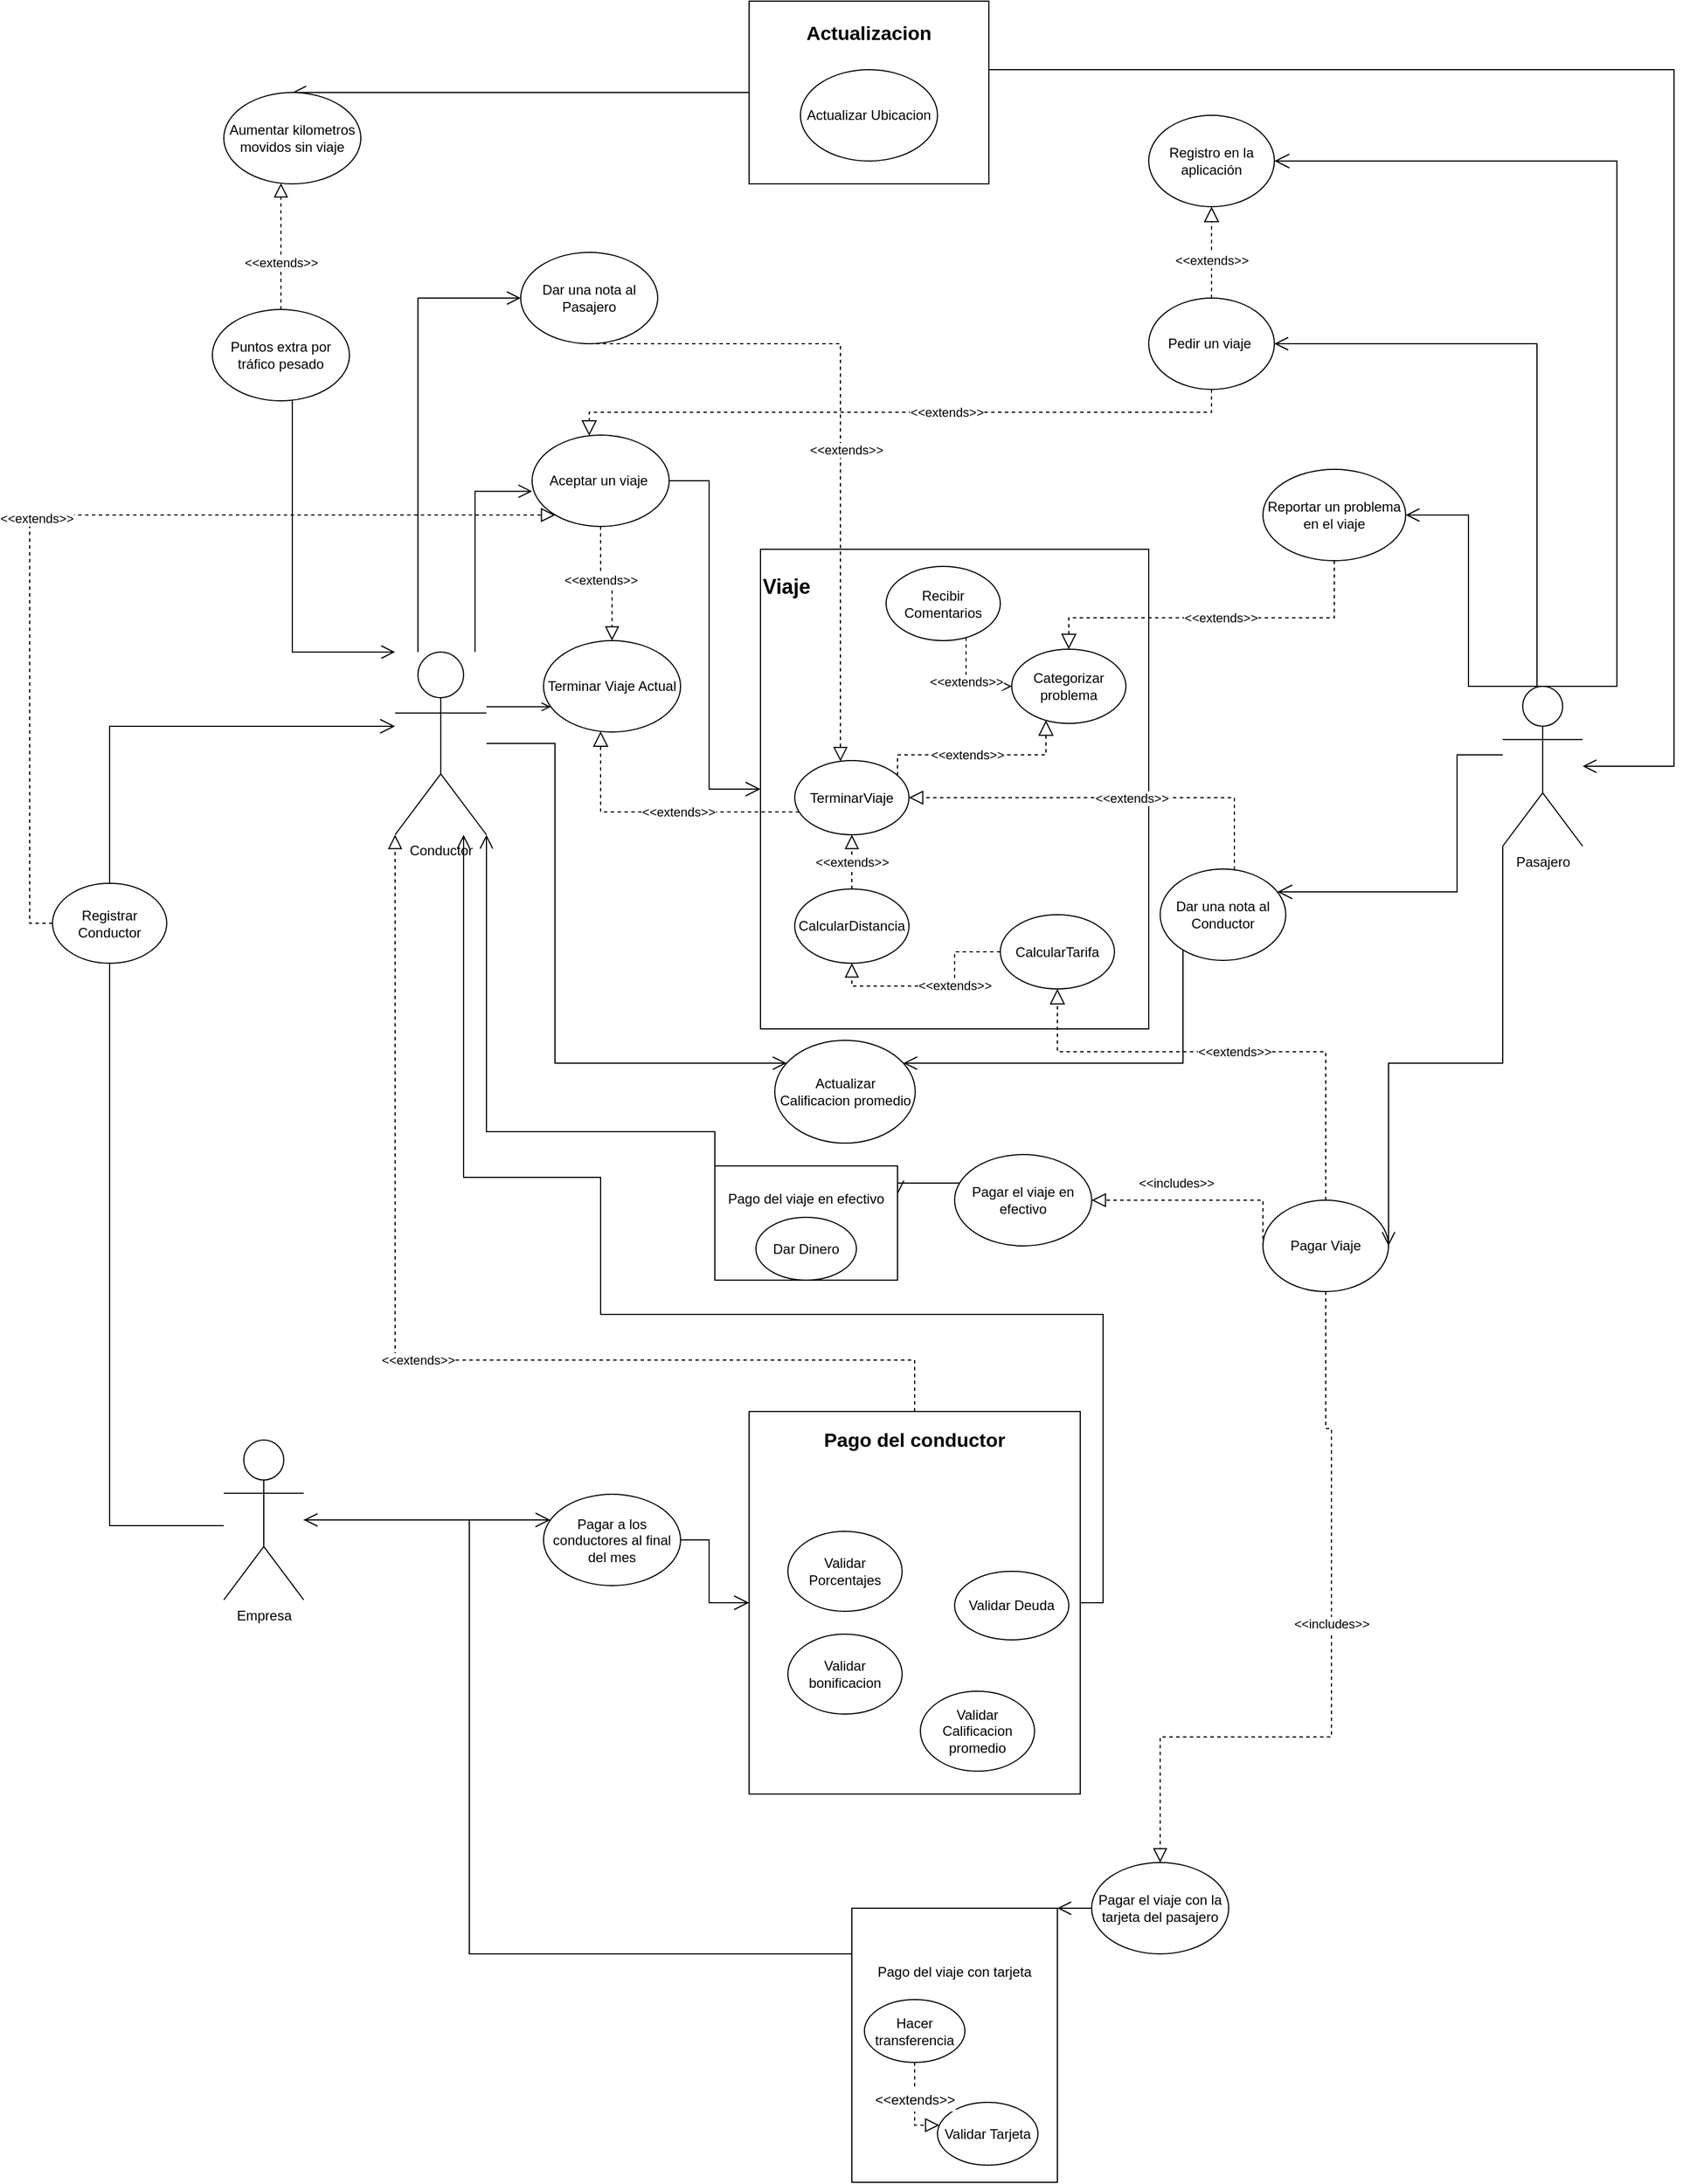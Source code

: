 <mxfile version="16.6.2" type="github">
  <diagram id="zZjekgeKaKMXZWGep_Za" name="Page-1">
    <mxGraphModel dx="3161" dy="2150" grid="1" gridSize="10" guides="1" tooltips="1" connect="1" arrows="1" fold="1" page="1" pageScale="1" pageWidth="827" pageHeight="1169" math="0" shadow="0">
      <root>
        <mxCell id="0" />
        <mxCell id="1" parent="0" />
        <mxCell id="N_R_tzAdEN0QScIxKXOi-19" style="edgeStyle=orthogonalEdgeStyle;rounded=0;orthogonalLoop=1;jettySize=auto;html=1;entryX=0;entryY=0.615;entryDx=0;entryDy=0;entryPerimeter=0;endArrow=open;endFill=0;endSize=10;" parent="1" source="N_R_tzAdEN0QScIxKXOi-2" target="N_R_tzAdEN0QScIxKXOi-18" edge="1">
          <mxGeometry relative="1" as="geometry">
            <Array as="points">
              <mxPoint x="140" y="-111" />
            </Array>
          </mxGeometry>
        </mxCell>
        <mxCell id="N_R_tzAdEN0QScIxKXOi-40" style="edgeStyle=orthogonalEdgeStyle;rounded=0;orthogonalLoop=1;jettySize=auto;html=1;endArrow=open;endFill=0;endSize=10;" parent="1" source="N_R_tzAdEN0QScIxKXOi-2" target="N_R_tzAdEN0QScIxKXOi-38" edge="1">
          <mxGeometry relative="1" as="geometry">
            <Array as="points">
              <mxPoint x="90" y="-280" />
            </Array>
          </mxGeometry>
        </mxCell>
        <mxCell id="bZAxoYcyqO5xmqDFGb2h-75" style="edgeStyle=orthogonalEdgeStyle;rounded=0;jumpSize=11;orthogonalLoop=1;jettySize=auto;html=1;fontSize=17;endArrow=open;endFill=0;endSize=10;targetPerimeterSpacing=0;" edge="1" parent="1" source="bZAxoYcyqO5xmqDFGb2h-79" target="N_R_tzAdEN0QScIxKXOi-2">
          <mxGeometry relative="1" as="geometry">
            <mxPoint x="10" y="-330" as="targetPoint" />
            <Array as="points">
              <mxPoint x="-20" y="30" />
            </Array>
          </mxGeometry>
        </mxCell>
        <mxCell id="bZAxoYcyqO5xmqDFGb2h-88" style="edgeStyle=orthogonalEdgeStyle;rounded=0;jumpSize=11;orthogonalLoop=1;jettySize=auto;html=1;fontSize=17;endArrow=open;endFill=0;endSize=10;targetPerimeterSpacing=0;" edge="1" parent="1" source="N_R_tzAdEN0QScIxKXOi-2" target="bZAxoYcyqO5xmqDFGb2h-87">
          <mxGeometry relative="1" as="geometry">
            <Array as="points">
              <mxPoint x="210" y="110" />
              <mxPoint x="210" y="390" />
            </Array>
          </mxGeometry>
        </mxCell>
        <mxCell id="N_R_tzAdEN0QScIxKXOi-2" value="Conductor" style="shape=umlActor;verticalLabelPosition=bottom;verticalAlign=top;html=1;outlineConnect=0;" parent="1" vertex="1">
          <mxGeometry x="70" y="30" width="80" height="160" as="geometry" />
        </mxCell>
        <mxCell id="N_R_tzAdEN0QScIxKXOi-16" style="edgeStyle=orthogonalEdgeStyle;rounded=0;orthogonalLoop=1;jettySize=auto;html=1;entryX=1;entryY=0.5;entryDx=0;entryDy=0;exitX=0.25;exitY=0.1;exitDx=0;exitDy=0;exitPerimeter=0;endArrow=open;endFill=0;endSize=10;" parent="1" source="N_R_tzAdEN0QScIxKXOi-3" target="N_R_tzAdEN0QScIxKXOi-14" edge="1">
          <mxGeometry relative="1" as="geometry">
            <Array as="points">
              <mxPoint x="1070" y="74" />
              <mxPoint x="1070" y="-240" />
            </Array>
          </mxGeometry>
        </mxCell>
        <mxCell id="N_R_tzAdEN0QScIxKXOi-42" style="edgeStyle=orthogonalEdgeStyle;rounded=0;orthogonalLoop=1;jettySize=auto;html=1;exitX=0.5;exitY=0;exitDx=0;exitDy=0;exitPerimeter=0;entryX=1;entryY=0.5;entryDx=0;entryDy=0;targetPerimeterSpacing=0;endSize=10;endArrow=open;endFill=0;" parent="1" source="N_R_tzAdEN0QScIxKXOi-3" target="N_R_tzAdEN0QScIxKXOi-39" edge="1">
          <mxGeometry relative="1" as="geometry">
            <Array as="points">
              <mxPoint x="1010" y="60" />
              <mxPoint x="1010" y="-90" />
            </Array>
          </mxGeometry>
        </mxCell>
        <mxCell id="bZAxoYcyqO5xmqDFGb2h-76" style="edgeStyle=orthogonalEdgeStyle;rounded=0;jumpSize=11;orthogonalLoop=1;jettySize=auto;html=1;fontSize=17;endArrow=open;endFill=0;endSize=10;targetPerimeterSpacing=0;" edge="1" parent="1" source="bZAxoYcyqO5xmqDFGb2h-73" target="N_R_tzAdEN0QScIxKXOi-3">
          <mxGeometry relative="1" as="geometry">
            <Array as="points">
              <mxPoint x="1190" y="-480" />
              <mxPoint x="1190" y="130" />
            </Array>
          </mxGeometry>
        </mxCell>
        <mxCell id="N_R_tzAdEN0QScIxKXOi-3" value="Pasajero" style="shape=umlActor;verticalLabelPosition=bottom;verticalAlign=top;html=1;outlineConnect=0;" parent="1" vertex="1">
          <mxGeometry x="1040" y="60" width="70" height="140" as="geometry" />
        </mxCell>
        <mxCell id="N_R_tzAdEN0QScIxKXOi-33" style="edgeStyle=orthogonalEdgeStyle;rounded=0;orthogonalLoop=1;jettySize=auto;html=1;endArrow=open;endFill=0;endSize=11;" parent="1" source="N_R_tzAdEN0QScIxKXOi-4" target="N_R_tzAdEN0QScIxKXOi-32" edge="1">
          <mxGeometry relative="1" as="geometry">
            <Array as="points">
              <mxPoint x="210" y="840" />
              <mxPoint x="210" y="840" />
            </Array>
          </mxGeometry>
        </mxCell>
        <mxCell id="N_R_tzAdEN0QScIxKXOi-4" value="Empresa" style="shape=umlActor;verticalLabelPosition=bottom;verticalAlign=top;html=1;outlineConnect=0;" parent="1" vertex="1">
          <mxGeometry x="-80" y="720" width="70" height="140" as="geometry" />
        </mxCell>
        <mxCell id="bZAxoYcyqO5xmqDFGb2h-8" style="edgeStyle=orthogonalEdgeStyle;rounded=0;orthogonalLoop=1;jettySize=auto;html=1;dashed=1;endArrow=block;endFill=0;endSize=11;" edge="1" parent="1" source="N_R_tzAdEN0QScIxKXOi-14" target="N_R_tzAdEN0QScIxKXOi-18">
          <mxGeometry relative="1" as="geometry">
            <Array as="points">
              <mxPoint x="785" y="-180" />
              <mxPoint x="240" y="-180" />
            </Array>
          </mxGeometry>
        </mxCell>
        <mxCell id="bZAxoYcyqO5xmqDFGb2h-9" value="&amp;lt;&amp;lt;extends&amp;gt;&amp;gt;" style="edgeLabel;html=1;align=center;verticalAlign=middle;resizable=0;points=[];" vertex="1" connectable="0" parent="bZAxoYcyqO5xmqDFGb2h-8">
          <mxGeometry x="-0.111" y="2" relative="1" as="geometry">
            <mxPoint x="8" y="-2" as="offset" />
          </mxGeometry>
        </mxCell>
        <mxCell id="N_R_tzAdEN0QScIxKXOi-14" value="Pedir un viaje&amp;nbsp;" style="ellipse;whiteSpace=wrap;html=1;fillColor=#FFFFFF;" parent="1" vertex="1">
          <mxGeometry x="730" y="-280" width="110" height="80" as="geometry" />
        </mxCell>
        <mxCell id="N_R_tzAdEN0QScIxKXOi-15" value="&lt;div style=&quot;text-align: justify ; font-size: 18px&quot;&gt;&lt;b&gt;&lt;font style=&quot;font-size: 18px&quot;&gt;Viaje&lt;/font&gt;&lt;/b&gt;&lt;/div&gt;&lt;div style=&quot;text-align: justify ; font-size: 18px&quot;&gt;&lt;br&gt;&lt;/div&gt;&lt;div style=&quot;text-align: center&quot;&gt;&lt;br&gt;&lt;/div&gt;&lt;div style=&quot;text-align: center&quot;&gt;&lt;br&gt;&lt;/div&gt;&lt;div style=&quot;text-align: center&quot;&gt;&lt;br&gt;&lt;/div&gt;&lt;div style=&quot;text-align: center&quot;&gt;&lt;br&gt;&lt;/div&gt;&lt;div style=&quot;text-align: center&quot;&gt;&lt;br&gt;&lt;/div&gt;&lt;div style=&quot;text-align: center&quot;&gt;&lt;br&gt;&lt;/div&gt;&lt;div style=&quot;text-align: center&quot;&gt;&lt;br&gt;&lt;/div&gt;&lt;div style=&quot;text-align: center&quot;&gt;&lt;br&gt;&lt;/div&gt;&lt;div style=&quot;text-align: center&quot;&gt;&lt;br&gt;&lt;/div&gt;&lt;div style=&quot;text-align: center&quot;&gt;&lt;br&gt;&lt;/div&gt;&lt;div style=&quot;text-align: center&quot;&gt;&lt;br&gt;&lt;/div&gt;&lt;div style=&quot;text-align: center&quot;&gt;&lt;br&gt;&lt;/div&gt;&lt;div style=&quot;text-align: center&quot;&gt;&lt;br&gt;&lt;/div&gt;&lt;div style=&quot;text-align: center&quot;&gt;&lt;br&gt;&lt;/div&gt;&lt;div style=&quot;text-align: center&quot;&gt;&lt;br&gt;&lt;/div&gt;&lt;div style=&quot;text-align: center&quot;&gt;&lt;br&gt;&lt;/div&gt;&lt;div style=&quot;text-align: center&quot;&gt;&lt;br&gt;&lt;/div&gt;&lt;div style=&quot;text-align: center&quot;&gt;&lt;br&gt;&lt;/div&gt;&lt;div style=&quot;text-align: center&quot;&gt;&lt;br&gt;&lt;/div&gt;&lt;div style=&quot;text-align: center&quot;&gt;&lt;br&gt;&lt;/div&gt;&lt;div style=&quot;text-align: center&quot;&gt;&lt;br&gt;&lt;/div&gt;&lt;div style=&quot;text-align: center&quot;&gt;&lt;br&gt;&lt;/div&gt;&lt;div style=&quot;text-align: center&quot;&gt;&lt;br&gt;&lt;/div&gt;&lt;div style=&quot;text-align: center&quot;&gt;&lt;/div&gt;" style="rounded=0;whiteSpace=wrap;html=1;fillColor=#FFFFFF;align=left;" parent="1" vertex="1">
          <mxGeometry x="390" y="-60" width="340" height="420" as="geometry" />
        </mxCell>
        <mxCell id="N_R_tzAdEN0QScIxKXOi-20" style="edgeStyle=orthogonalEdgeStyle;rounded=0;orthogonalLoop=1;jettySize=auto;html=1;entryX=0;entryY=0.5;entryDx=0;entryDy=0;endSize=11;endArrow=open;endFill=0;" parent="1" source="N_R_tzAdEN0QScIxKXOi-18" target="N_R_tzAdEN0QScIxKXOi-15" edge="1">
          <mxGeometry relative="1" as="geometry" />
        </mxCell>
        <mxCell id="bZAxoYcyqO5xmqDFGb2h-17" style="edgeStyle=orthogonalEdgeStyle;rounded=0;orthogonalLoop=1;jettySize=auto;html=1;dashed=1;endArrow=block;endFill=0;endSize=10;" edge="1" parent="1" source="N_R_tzAdEN0QScIxKXOi-18" target="bZAxoYcyqO5xmqDFGb2h-13">
          <mxGeometry relative="1" as="geometry">
            <mxPoint x="240" y="-140" as="sourcePoint" />
            <Array as="points" />
          </mxGeometry>
        </mxCell>
        <mxCell id="bZAxoYcyqO5xmqDFGb2h-19" value="&amp;lt;&amp;lt;extends&amp;gt;&amp;gt;" style="edgeLabel;html=1;align=center;verticalAlign=middle;resizable=0;points=[];" vertex="1" connectable="0" parent="bZAxoYcyqO5xmqDFGb2h-17">
          <mxGeometry x="-0.539" y="3" relative="1" as="geometry">
            <mxPoint x="-3" y="21" as="offset" />
          </mxGeometry>
        </mxCell>
        <mxCell id="N_R_tzAdEN0QScIxKXOi-18" value="Aceptar un viaje&amp;nbsp;" style="ellipse;whiteSpace=wrap;html=1;fillColor=#FFFFFF;" parent="1" vertex="1">
          <mxGeometry x="190" y="-160" width="120" height="80" as="geometry" />
        </mxCell>
        <mxCell id="N_R_tzAdEN0QScIxKXOi-24" style="edgeStyle=orthogonalEdgeStyle;rounded=0;orthogonalLoop=1;jettySize=auto;html=1;entryX=1;entryY=0.25;entryDx=0;entryDy=0;endSize=10;endArrow=open;endFill=0;" parent="1" source="N_R_tzAdEN0QScIxKXOi-21" target="N_R_tzAdEN0QScIxKXOi-22" edge="1">
          <mxGeometry relative="1" as="geometry">
            <Array as="points">
              <mxPoint x="570" y="495" />
              <mxPoint x="570" y="495" />
            </Array>
          </mxGeometry>
        </mxCell>
        <mxCell id="N_R_tzAdEN0QScIxKXOi-21" value="Pagar el viaje en efectivo" style="ellipse;whiteSpace=wrap;html=1;fillColor=#FFFFFF;" parent="1" vertex="1">
          <mxGeometry x="560" y="470" width="120" height="80" as="geometry" />
        </mxCell>
        <mxCell id="N_R_tzAdEN0QScIxKXOi-25" style="edgeStyle=orthogonalEdgeStyle;rounded=0;orthogonalLoop=1;jettySize=auto;html=1;endSize=10;endArrow=open;endFill=0;" parent="1" source="N_R_tzAdEN0QScIxKXOi-22" target="N_R_tzAdEN0QScIxKXOi-2" edge="1">
          <mxGeometry relative="1" as="geometry">
            <Array as="points">
              <mxPoint x="350" y="450" />
              <mxPoint x="150" y="450" />
            </Array>
          </mxGeometry>
        </mxCell>
        <mxCell id="N_R_tzAdEN0QScIxKXOi-22" value="Pago del viaje en efectivo&lt;br&gt;&lt;br&gt;&lt;br&gt;&lt;span style=&quot;color: rgba(0 , 0 , 0 , 0) ; font-family: monospace ; font-size: 0px&quot;&gt;%3CmxGraphModel%3E%3Croot%3E%3CmxCell%20id%3D%220%22%2F%3E%3CmxCell%20id%3D%221%22%20parent%3D%220%22%2F%3E%3CmxCell%20id%3D%222%22%20value%3D%22Actualizar%26lt%3Bbr%26gt%3BCalificacion%20promedio%26lt%3Bbr%26gt%3B%22%20style%3D%22ellipse%3BwhiteSpace%3Dwrap%3Bhtml%3D1%3BfillColor%3D%23FFFFFF%3B%22%20vertex%3D%221%22%20parent%3D%221%22%3E%3CmxGeometry%20x%3D%22402.5%22%20y%3D%22370%22%20width%3D%22123%22%20height%3D%2290%22%20as%3D%22geometry%22%2F%3E%3C%2FmxCell%3E%3C%2Froot%3E%3C%2FmxGraphModel%3E&lt;/span&gt;" style="rounded=0;whiteSpace=wrap;html=1;fillColor=#FFFFFF;" parent="1" vertex="1">
          <mxGeometry x="350" y="480" width="160" height="100" as="geometry" />
        </mxCell>
        <mxCell id="N_R_tzAdEN0QScIxKXOi-26" style="edgeStyle=orthogonalEdgeStyle;rounded=0;orthogonalLoop=1;jettySize=auto;html=1;endArrow=open;endFill=0;endSize=10;" parent="1" source="N_R_tzAdEN0QScIxKXOi-27" target="N_R_tzAdEN0QScIxKXOi-28" edge="1">
          <mxGeometry relative="1" as="geometry">
            <Array as="points">
              <mxPoint x="650" y="1150" />
              <mxPoint x="650" y="1150" />
            </Array>
          </mxGeometry>
        </mxCell>
        <mxCell id="N_R_tzAdEN0QScIxKXOi-27" value="Pagar el viaje con la tarjeta del pasajero" style="ellipse;whiteSpace=wrap;html=1;fillColor=#FFFFFF;" parent="1" vertex="1">
          <mxGeometry x="680" y="1090" width="120" height="80" as="geometry" />
        </mxCell>
        <mxCell id="N_R_tzAdEN0QScIxKXOi-29" style="edgeStyle=orthogonalEdgeStyle;rounded=0;orthogonalLoop=1;jettySize=auto;html=1;endArrow=open;endFill=0;endSize=10;" parent="1" source="N_R_tzAdEN0QScIxKXOi-28" target="N_R_tzAdEN0QScIxKXOi-4" edge="1">
          <mxGeometry relative="1" as="geometry">
            <Array as="points">
              <mxPoint x="135" y="1170" />
            </Array>
            <mxPoint x="250" y="1010" as="targetPoint" />
          </mxGeometry>
        </mxCell>
        <mxCell id="N_R_tzAdEN0QScIxKXOi-28" value="Pago del viaje con tarjeta&lt;br&gt;&lt;br&gt;&lt;span style=&quot;color: rgba(0 , 0 , 0 , 0) ; font-family: monospace ; font-size: 0px&quot;&gt;%3CmxGraphModel%3E%3Croot%3E%3CmxCell%20id%3D%220%22%2F%3E%3CmxCell%20id%3D%221%22%20parent%3D%220%22%2F%3E%3CmxCell%20id%3D%222%22%20value%3D%22Dar%20Dinero%22%20style%3D%22ellipse%3BwhiteSpace%3Dwrap%3Bhtml%3D1%3BfillColor%3D%23FFFFFF%3B%22%20vertex%3D%221%22%20parent%3D%221%22%3E%3CmxGeometry%20x%3D%22386%22%20y%3D%22525%22%20width%3D%2288%22%20height%3D%2255%22%20as%3D%22geometry%22%2F%3E%3C%2FmxCell%3E%3C%2Froot%3E%3C%2FmxGraphModel%3E&lt;/span&gt;&lt;span style=&quot;color: rgba(0 , 0 , 0 , 0) ; font-family: monospace ; font-size: 0px&quot;&gt;%3CmxGraphModel%3E%3Croot%3E%3CmxCell%20id%3D%220%22%2F%3E%3CmxCell%20id%3D%221%22%20parent%3D%220%22%2F%3E%3CmxCell%20id%3D%222%22%20value%3D%22Dar%20Dinero%22%20style%3D%22ellipse%3BwhiteSpace%3Dwrap%3Bhtml%3D1%3BfillColor%3D%23FFFFFF%3B%22%20vertex%3D%221%22%20parent%3D%221%22%3E%3CmxGeometry%20x%3D%22386%22%20y%3D%22525%22%20width%3D%2288%22%20height%3D%2255%22%20as%3D%22geometry%22%2F%3E%3C%2FmxCell%3E%3C%2Froot%3E%3C%2FmxGraphModel%3E&lt;br&gt;&lt;/span&gt;&lt;br&gt;&lt;br&gt;&lt;br&gt;&lt;br&gt;&lt;br&gt;&lt;br&gt;&lt;br&gt;" style="rounded=0;whiteSpace=wrap;html=1;fillColor=#FFFFFF;" parent="1" vertex="1">
          <mxGeometry x="470" y="1130" width="180" height="240" as="geometry" />
        </mxCell>
        <mxCell id="N_R_tzAdEN0QScIxKXOi-35" style="edgeStyle=orthogonalEdgeStyle;rounded=0;orthogonalLoop=1;jettySize=auto;html=1;entryX=0;entryY=0.5;entryDx=0;entryDy=0;endArrow=open;endFill=0;endSize=11;" parent="1" source="N_R_tzAdEN0QScIxKXOi-32" target="N_R_tzAdEN0QScIxKXOi-34" edge="1">
          <mxGeometry relative="1" as="geometry" />
        </mxCell>
        <mxCell id="N_R_tzAdEN0QScIxKXOi-32" value="Pagar a los conductores al final del mes" style="ellipse;whiteSpace=wrap;html=1;fillColor=#FFFFFF;" parent="1" vertex="1">
          <mxGeometry x="200" y="767.5" width="120" height="80" as="geometry" />
        </mxCell>
        <mxCell id="N_R_tzAdEN0QScIxKXOi-36" style="edgeStyle=orthogonalEdgeStyle;rounded=0;orthogonalLoop=1;jettySize=auto;html=1;endSize=10;endArrow=open;endFill=0;" parent="1" source="N_R_tzAdEN0QScIxKXOi-34" target="N_R_tzAdEN0QScIxKXOi-2" edge="1">
          <mxGeometry relative="1" as="geometry">
            <Array as="points">
              <mxPoint x="690" y="610" />
              <mxPoint x="250" y="610" />
              <mxPoint x="250" y="490" />
              <mxPoint x="130" y="490" />
            </Array>
            <mxPoint x="170" y="495" as="targetPoint" />
          </mxGeometry>
        </mxCell>
        <mxCell id="N_R_tzAdEN0QScIxKXOi-34" value="&lt;b&gt;&lt;font style=&quot;font-size: 17px&quot;&gt;Pago del conductor&lt;br&gt;&lt;br&gt;&lt;br&gt;&lt;br&gt;&lt;br&gt;&lt;br&gt;&lt;br&gt;&lt;br&gt;&lt;br&gt;&lt;br&gt;&lt;br&gt;&lt;br&gt;&lt;br&gt;&lt;br&gt;&lt;br&gt;&lt;/font&gt;&lt;/b&gt;" style="rounded=0;whiteSpace=wrap;html=1;fillColor=#FFFFFF;" parent="1" vertex="1">
          <mxGeometry x="380" y="695" width="290" height="335" as="geometry" />
        </mxCell>
        <mxCell id="N_R_tzAdEN0QScIxKXOi-38" value="Dar una nota al Pasajero" style="ellipse;whiteSpace=wrap;html=1;fillColor=#FFFFFF;" parent="1" vertex="1">
          <mxGeometry x="180" y="-320" width="120" height="80" as="geometry" />
        </mxCell>
        <mxCell id="N_R_tzAdEN0QScIxKXOi-39" value="Reportar un problema en el viaje" style="ellipse;whiteSpace=wrap;html=1;fillColor=#FFFFFF;" parent="1" vertex="1">
          <mxGeometry x="830" y="-130" width="125" height="80" as="geometry" />
        </mxCell>
        <mxCell id="bZAxoYcyqO5xmqDFGb2h-1" style="edgeStyle=orthogonalEdgeStyle;rounded=0;orthogonalLoop=1;jettySize=auto;html=1;endArrow=none;endFill=0;" edge="1" parent="1" source="N_R_tzAdEN0QScIxKXOi-4" target="bZAxoYcyqO5xmqDFGb2h-2">
          <mxGeometry relative="1" as="geometry">
            <mxPoint x="100" y="514.293" as="targetPoint" />
            <Array as="points">
              <mxPoint x="-180" y="795" />
            </Array>
            <mxPoint x="80" y="675" as="sourcePoint" />
          </mxGeometry>
        </mxCell>
        <mxCell id="bZAxoYcyqO5xmqDFGb2h-63" style="edgeStyle=orthogonalEdgeStyle;rounded=0;orthogonalLoop=1;jettySize=auto;html=1;fontSize=18;endArrow=open;endFill=0;endSize=11;" edge="1" parent="1" source="bZAxoYcyqO5xmqDFGb2h-2" target="N_R_tzAdEN0QScIxKXOi-2">
          <mxGeometry relative="1" as="geometry">
            <Array as="points">
              <mxPoint x="-180" y="95" />
            </Array>
          </mxGeometry>
        </mxCell>
        <mxCell id="bZAxoYcyqO5xmqDFGb2h-2" value="Registrar&lt;br&gt;Conductor" style="ellipse;whiteSpace=wrap;html=1;" vertex="1" parent="1">
          <mxGeometry x="-230" y="232.5" width="100" height="70" as="geometry" />
        </mxCell>
        <mxCell id="bZAxoYcyqO5xmqDFGb2h-20" value="&amp;lt;&amp;lt;extends&amp;gt;&amp;gt;" style="edgeStyle=orthogonalEdgeStyle;rounded=0;orthogonalLoop=1;jettySize=auto;html=1;entryX=1;entryY=0.5;entryDx=0;entryDy=0;dashed=1;endArrow=block;endFill=0;endSize=10;" edge="1" parent="1" source="bZAxoYcyqO5xmqDFGb2h-3" target="bZAxoYcyqO5xmqDFGb2h-27">
          <mxGeometry x="-0.117" relative="1" as="geometry">
            <Array as="points">
              <mxPoint x="805" y="158" />
            </Array>
            <mxPoint as="offset" />
          </mxGeometry>
        </mxCell>
        <mxCell id="bZAxoYcyqO5xmqDFGb2h-84" style="edgeStyle=orthogonalEdgeStyle;rounded=0;jumpSize=11;orthogonalLoop=1;jettySize=auto;html=1;fontSize=17;endArrow=open;endFill=0;endSize=10;targetPerimeterSpacing=0;" edge="1" parent="1" source="bZAxoYcyqO5xmqDFGb2h-3" target="bZAxoYcyqO5xmqDFGb2h-87">
          <mxGeometry relative="1" as="geometry">
            <Array as="points">
              <mxPoint x="760" y="390" />
            </Array>
          </mxGeometry>
        </mxCell>
        <mxCell id="bZAxoYcyqO5xmqDFGb2h-3" value="Dar una nota al Conductor" style="ellipse;whiteSpace=wrap;html=1;fillColor=#FFFFFF;" vertex="1" parent="1">
          <mxGeometry x="740" y="220" width="110" height="80" as="geometry" />
        </mxCell>
        <mxCell id="bZAxoYcyqO5xmqDFGb2h-4" style="edgeStyle=orthogonalEdgeStyle;rounded=0;orthogonalLoop=1;jettySize=auto;html=1;endArrow=open;endFill=0;endSize=11;" edge="1" parent="1" source="N_R_tzAdEN0QScIxKXOi-3" target="bZAxoYcyqO5xmqDFGb2h-3">
          <mxGeometry relative="1" as="geometry">
            <mxPoint x="699.94" y="199.997" as="sourcePoint" />
            <mxPoint x="654.94" y="43.33" as="targetPoint" />
            <Array as="points">
              <mxPoint x="1000" y="120" />
              <mxPoint x="1000" y="240" />
            </Array>
          </mxGeometry>
        </mxCell>
        <mxCell id="bZAxoYcyqO5xmqDFGb2h-10" style="edgeStyle=orthogonalEdgeStyle;rounded=0;orthogonalLoop=1;jettySize=auto;html=1;endArrow=open;endFill=0;" edge="1" parent="1" source="N_R_tzAdEN0QScIxKXOi-2" target="bZAxoYcyqO5xmqDFGb2h-13">
          <mxGeometry relative="1" as="geometry">
            <mxPoint x="79.999" y="8.24" as="sourcePoint" />
            <mxPoint x="162" y="-100" as="targetPoint" />
            <Array as="points">
              <mxPoint x="150" y="85" />
              <mxPoint x="150" y="85" />
            </Array>
          </mxGeometry>
        </mxCell>
        <mxCell id="bZAxoYcyqO5xmqDFGb2h-13" value="Terminar Viaje Actual" style="ellipse;whiteSpace=wrap;html=1;fillColor=#FFFFFF;" vertex="1" parent="1">
          <mxGeometry x="200" y="20" width="120" height="80" as="geometry" />
        </mxCell>
        <mxCell id="bZAxoYcyqO5xmqDFGb2h-14" style="edgeStyle=orthogonalEdgeStyle;rounded=0;orthogonalLoop=1;jettySize=auto;html=1;dashed=1;endArrow=block;endFill=0;endSize=10;" edge="1" parent="1" source="N_R_tzAdEN0QScIxKXOi-38" target="bZAxoYcyqO5xmqDFGb2h-27">
          <mxGeometry relative="1" as="geometry">
            <mxPoint x="160" y="-280" as="sourcePoint" />
            <mxPoint x="230" y="-130" as="targetPoint" />
            <Array as="points">
              <mxPoint x="460" y="-240" />
            </Array>
          </mxGeometry>
        </mxCell>
        <mxCell id="bZAxoYcyqO5xmqDFGb2h-15" value="&amp;lt;&amp;lt;extends&amp;gt;&amp;gt;" style="edgeLabel;html=1;align=center;verticalAlign=middle;resizable=0;points=[];" vertex="1" connectable="0" parent="bZAxoYcyqO5xmqDFGb2h-14">
          <mxGeometry x="-0.111" y="2" relative="1" as="geometry">
            <mxPoint x="3" y="52" as="offset" />
          </mxGeometry>
        </mxCell>
        <mxCell id="bZAxoYcyqO5xmqDFGb2h-18" style="edgeStyle=orthogonalEdgeStyle;rounded=0;orthogonalLoop=1;jettySize=auto;html=1;exitX=0.5;exitY=1;exitDx=0;exitDy=0;dashed=1;endArrow=block;endFill=0;" edge="1" parent="1" source="N_R_tzAdEN0QScIxKXOi-38" target="N_R_tzAdEN0QScIxKXOi-38">
          <mxGeometry relative="1" as="geometry" />
        </mxCell>
        <mxCell id="bZAxoYcyqO5xmqDFGb2h-21" value="Registro en la aplicación" style="ellipse;whiteSpace=wrap;html=1;fillColor=#FFFFFF;" vertex="1" parent="1">
          <mxGeometry x="730" y="-440" width="110" height="80" as="geometry" />
        </mxCell>
        <mxCell id="bZAxoYcyqO5xmqDFGb2h-22" style="edgeStyle=orthogonalEdgeStyle;rounded=0;orthogonalLoop=1;jettySize=auto;html=1;entryX=1;entryY=0.5;entryDx=0;entryDy=0;exitX=0.5;exitY=0;exitDx=0;exitDy=0;exitPerimeter=0;endArrow=open;endFill=0;endSize=11;" edge="1" parent="1" source="N_R_tzAdEN0QScIxKXOi-3" target="bZAxoYcyqO5xmqDFGb2h-21">
          <mxGeometry relative="1" as="geometry">
            <mxPoint x="1057" y="50" as="sourcePoint" />
            <mxPoint x="827" y="-274" as="targetPoint" />
            <Array as="points">
              <mxPoint x="1140" y="60" />
              <mxPoint x="1140" y="-400" />
            </Array>
          </mxGeometry>
        </mxCell>
        <mxCell id="bZAxoYcyqO5xmqDFGb2h-23" value="&amp;lt;&amp;lt;extends&amp;gt;&amp;gt;" style="edgeStyle=orthogonalEdgeStyle;rounded=0;orthogonalLoop=1;jettySize=auto;html=1;endArrow=block;endFill=0;dashed=1;exitX=0.5;exitY=0;exitDx=0;exitDy=0;entryX=0.5;entryY=1;entryDx=0;entryDy=0;endSize=11;" edge="1" parent="1" source="N_R_tzAdEN0QScIxKXOi-14" target="bZAxoYcyqO5xmqDFGb2h-21">
          <mxGeometry x="-0.179" relative="1" as="geometry">
            <mxPoint x="795" y="-120" as="sourcePoint" />
            <mxPoint x="850" y="-340" as="targetPoint" />
            <Array as="points" />
            <mxPoint as="offset" />
          </mxGeometry>
        </mxCell>
        <mxCell id="bZAxoYcyqO5xmqDFGb2h-27" value="TerminarViaje" style="ellipse;whiteSpace=wrap;html=1;fillColor=#FFFFFF;" vertex="1" parent="1">
          <mxGeometry x="420" y="125" width="100" height="65" as="geometry" />
        </mxCell>
        <mxCell id="bZAxoYcyqO5xmqDFGb2h-30" value="&amp;lt;&amp;lt;extends&amp;gt;&amp;gt;" style="edgeStyle=orthogonalEdgeStyle;rounded=0;orthogonalLoop=1;jettySize=auto;html=1;dashed=1;endArrow=block;endFill=0;exitX=0.5;exitY=1;exitDx=0;exitDy=0;endSize=11;" edge="1" parent="1" source="N_R_tzAdEN0QScIxKXOi-39" target="bZAxoYcyqO5xmqDFGb2h-58">
          <mxGeometry x="-0.033" relative="1" as="geometry">
            <mxPoint x="652.57" y="-82" as="sourcePoint" />
            <mxPoint x="359.996" y="-0.284" as="targetPoint" />
            <Array as="points">
              <mxPoint x="893" />
            </Array>
            <mxPoint as="offset" />
          </mxGeometry>
        </mxCell>
        <mxCell id="bZAxoYcyqO5xmqDFGb2h-32" style="edgeStyle=orthogonalEdgeStyle;rounded=0;orthogonalLoop=1;jettySize=auto;html=1;dashed=1;endArrow=block;endFill=0;endSize=11;" edge="1" parent="1" source="bZAxoYcyqO5xmqDFGb2h-27" target="bZAxoYcyqO5xmqDFGb2h-13">
          <mxGeometry relative="1" as="geometry">
            <mxPoint x="435.0" y="137.5" as="sourcePoint" />
            <mxPoint x="300" y="90" as="targetPoint" />
            <Array as="points">
              <mxPoint x="250" y="170" />
            </Array>
          </mxGeometry>
        </mxCell>
        <mxCell id="bZAxoYcyqO5xmqDFGb2h-33" value="&amp;lt;&amp;lt;extends&amp;gt;&amp;gt;" style="edgeLabel;html=1;align=center;verticalAlign=middle;resizable=0;points=[];" vertex="1" connectable="0" parent="bZAxoYcyqO5xmqDFGb2h-32">
          <mxGeometry x="-0.539" y="3" relative="1" as="geometry">
            <mxPoint x="-50" y="-3" as="offset" />
          </mxGeometry>
        </mxCell>
        <mxCell id="bZAxoYcyqO5xmqDFGb2h-53" value="&amp;lt;&amp;lt;extends&amp;gt;&amp;gt;" style="edgeStyle=orthogonalEdgeStyle;rounded=0;orthogonalLoop=1;jettySize=auto;html=1;entryX=0.5;entryY=1;entryDx=0;entryDy=0;dashed=1;endArrow=block;endFill=0;endSize=11;" edge="1" parent="1" source="bZAxoYcyqO5xmqDFGb2h-37" target="bZAxoYcyqO5xmqDFGb2h-44">
          <mxGeometry relative="1" as="geometry">
            <Array as="points">
              <mxPoint x="885" y="380" />
              <mxPoint x="650" y="380" />
            </Array>
          </mxGeometry>
        </mxCell>
        <mxCell id="bZAxoYcyqO5xmqDFGb2h-37" value="Pagar Viaje" style="ellipse;whiteSpace=wrap;html=1;fillColor=#FFFFFF;" vertex="1" parent="1">
          <mxGeometry x="830" y="510" width="110" height="80" as="geometry" />
        </mxCell>
        <mxCell id="bZAxoYcyqO5xmqDFGb2h-39" style="edgeStyle=orthogonalEdgeStyle;rounded=0;orthogonalLoop=1;jettySize=auto;html=1;entryX=1;entryY=0.5;entryDx=0;entryDy=0;exitX=0;exitY=1;exitDx=0;exitDy=0;exitPerimeter=0;endArrow=open;endFill=0;endSize=10;" edge="1" parent="1" source="N_R_tzAdEN0QScIxKXOi-3" target="bZAxoYcyqO5xmqDFGb2h-37">
          <mxGeometry relative="1" as="geometry">
            <mxPoint x="1055" y="350" as="sourcePoint" />
            <mxPoint x="840" y="280" as="targetPoint" />
            <Array as="points">
              <mxPoint x="1040" y="390" />
            </Array>
          </mxGeometry>
        </mxCell>
        <mxCell id="bZAxoYcyqO5xmqDFGb2h-40" value="&amp;lt;&amp;lt;includes&amp;gt;&amp;gt;" style="edgeStyle=orthogonalEdgeStyle;rounded=0;orthogonalLoop=1;jettySize=auto;html=1;entryX=1;entryY=0.5;entryDx=0;entryDy=0;dashed=1;endArrow=block;endFill=0;exitX=0;exitY=0.5;exitDx=0;exitDy=0;jumpSize=11;endSize=10;" edge="1" parent="1" source="bZAxoYcyqO5xmqDFGb2h-37" target="N_R_tzAdEN0QScIxKXOi-21">
          <mxGeometry x="0.228" y="-15" relative="1" as="geometry">
            <mxPoint x="755" y="495" as="sourcePoint" />
            <mxPoint x="680" y="350" as="targetPoint" />
            <Array as="points">
              <mxPoint x="830" y="510" />
            </Array>
            <mxPoint as="offset" />
          </mxGeometry>
        </mxCell>
        <mxCell id="bZAxoYcyqO5xmqDFGb2h-41" value="&amp;lt;&amp;lt;includes&amp;gt;&amp;gt;" style="edgeStyle=orthogonalEdgeStyle;rounded=0;orthogonalLoop=1;jettySize=auto;html=1;dashed=1;endArrow=block;endFill=0;endSize=10;" edge="1" parent="1" source="bZAxoYcyqO5xmqDFGb2h-37" target="N_R_tzAdEN0QScIxKXOi-27">
          <mxGeometry x="-0.097" relative="1" as="geometry">
            <mxPoint x="840.0" y="560" as="sourcePoint" />
            <mxPoint x="690" y="520" as="targetPoint" />
            <Array as="points">
              <mxPoint x="885" y="710" />
              <mxPoint x="890" y="710" />
              <mxPoint x="890" y="980" />
            </Array>
            <mxPoint as="offset" />
          </mxGeometry>
        </mxCell>
        <mxCell id="bZAxoYcyqO5xmqDFGb2h-45" value="&amp;lt;&amp;lt;extends&amp;gt;&amp;gt;" style="edgeStyle=orthogonalEdgeStyle;rounded=0;orthogonalLoop=1;jettySize=auto;html=1;entryX=0.5;entryY=1;entryDx=0;entryDy=0;dashed=1;endArrow=block;endFill=0;endSize=10;" edge="1" parent="1" source="bZAxoYcyqO5xmqDFGb2h-43" target="bZAxoYcyqO5xmqDFGb2h-27">
          <mxGeometry relative="1" as="geometry" />
        </mxCell>
        <mxCell id="bZAxoYcyqO5xmqDFGb2h-43" value="CalcularDistancia" style="ellipse;whiteSpace=wrap;html=1;fillColor=#FFFFFF;" vertex="1" parent="1">
          <mxGeometry x="420" y="237.5" width="100" height="65" as="geometry" />
        </mxCell>
        <mxCell id="bZAxoYcyqO5xmqDFGb2h-51" style="edgeStyle=orthogonalEdgeStyle;rounded=0;orthogonalLoop=1;jettySize=auto;html=1;entryX=0.5;entryY=1;entryDx=0;entryDy=0;dashed=1;endArrow=block;endFill=0;endSize=10;" edge="1" parent="1" source="bZAxoYcyqO5xmqDFGb2h-44" target="bZAxoYcyqO5xmqDFGb2h-43">
          <mxGeometry relative="1" as="geometry" />
        </mxCell>
        <mxCell id="bZAxoYcyqO5xmqDFGb2h-52" value="&amp;lt;&amp;lt;extends&amp;gt;&amp;gt;" style="edgeLabel;html=1;align=center;verticalAlign=middle;resizable=0;points=[];" vertex="1" connectable="0" parent="bZAxoYcyqO5xmqDFGb2h-51">
          <mxGeometry x="-0.231" relative="1" as="geometry">
            <mxPoint as="offset" />
          </mxGeometry>
        </mxCell>
        <mxCell id="bZAxoYcyqO5xmqDFGb2h-44" value="CalcularTarifa" style="ellipse;whiteSpace=wrap;html=1;fillColor=#FFFFFF;" vertex="1" parent="1">
          <mxGeometry x="600" y="260" width="100" height="65" as="geometry" />
        </mxCell>
        <mxCell id="bZAxoYcyqO5xmqDFGb2h-50" style="edgeStyle=orthogonalEdgeStyle;rounded=0;orthogonalLoop=1;jettySize=auto;html=1;exitX=0.5;exitY=1;exitDx=0;exitDy=0;dashed=1;endArrow=block;endFill=0;" edge="1" parent="1" source="N_R_tzAdEN0QScIxKXOi-15" target="N_R_tzAdEN0QScIxKXOi-15">
          <mxGeometry relative="1" as="geometry" />
        </mxCell>
        <mxCell id="bZAxoYcyqO5xmqDFGb2h-57" value="Recibir Comentarios" style="ellipse;whiteSpace=wrap;html=1;fillColor=#FFFFFF;" vertex="1" parent="1">
          <mxGeometry x="500" y="-45" width="100" height="65" as="geometry" />
        </mxCell>
        <mxCell id="bZAxoYcyqO5xmqDFGb2h-58" value="Categorizar problema" style="ellipse;whiteSpace=wrap;html=1;fillColor=#FFFFFF;" vertex="1" parent="1">
          <mxGeometry x="610" y="27.5" width="100" height="65" as="geometry" />
        </mxCell>
        <mxCell id="bZAxoYcyqO5xmqDFGb2h-59" value="&amp;lt;&amp;lt;extends&amp;gt;&amp;gt;" style="edgeStyle=orthogonalEdgeStyle;rounded=0;orthogonalLoop=1;jettySize=auto;html=1;dashed=1;endArrow=block;endFill=0;" edge="1" parent="1" source="bZAxoYcyqO5xmqDFGb2h-57" target="bZAxoYcyqO5xmqDFGb2h-58">
          <mxGeometry x="-0.058" relative="1" as="geometry">
            <mxPoint x="902.5" y="-40" as="sourcePoint" />
            <mxPoint x="719.852" y="10" as="targetPoint" />
            <Array as="points">
              <mxPoint x="570" y="2" />
            </Array>
            <mxPoint as="offset" />
          </mxGeometry>
        </mxCell>
        <mxCell id="bZAxoYcyqO5xmqDFGb2h-60" value="&amp;lt;&amp;lt;extends&amp;gt;&amp;gt;" style="edgeStyle=orthogonalEdgeStyle;rounded=0;orthogonalLoop=1;jettySize=auto;html=1;dashed=1;endArrow=block;endFill=0;endSize=11;" edge="1" parent="1" source="bZAxoYcyqO5xmqDFGb2h-27" target="bZAxoYcyqO5xmqDFGb2h-58">
          <mxGeometry x="-0.116" relative="1" as="geometry">
            <mxPoint x="580.059" y="27.27" as="sourcePoint" />
            <mxPoint x="610" y="70" as="targetPoint" />
            <Array as="points">
              <mxPoint x="510" y="120" />
              <mxPoint x="640" y="120" />
            </Array>
            <mxPoint as="offset" />
          </mxGeometry>
        </mxCell>
        <mxCell id="bZAxoYcyqO5xmqDFGb2h-65" style="edgeStyle=orthogonalEdgeStyle;rounded=0;orthogonalLoop=1;jettySize=auto;html=1;dashed=1;endArrow=block;endFill=0;endSize=10;" edge="1" parent="1" source="bZAxoYcyqO5xmqDFGb2h-2" target="N_R_tzAdEN0QScIxKXOi-18">
          <mxGeometry relative="1" as="geometry">
            <mxPoint x="92.47" y="-150" as="sourcePoint" />
            <mxPoint x="-452.471" y="-109.447" as="targetPoint" />
            <Array as="points">
              <mxPoint x="-250" y="268" />
              <mxPoint x="-250" y="-90" />
            </Array>
          </mxGeometry>
        </mxCell>
        <mxCell id="bZAxoYcyqO5xmqDFGb2h-66" value="&amp;lt;&amp;lt;extends&amp;gt;&amp;gt;" style="edgeLabel;html=1;align=center;verticalAlign=middle;resizable=0;points=[];" vertex="1" connectable="0" parent="bZAxoYcyqO5xmqDFGb2h-65">
          <mxGeometry x="-0.111" y="2" relative="1" as="geometry">
            <mxPoint x="8" y="-2" as="offset" />
          </mxGeometry>
        </mxCell>
        <mxCell id="bZAxoYcyqO5xmqDFGb2h-67" value="&amp;lt;&amp;lt;extends&amp;gt;&amp;gt;" style="edgeStyle=orthogonalEdgeStyle;rounded=0;orthogonalLoop=1;jettySize=auto;html=1;dashed=1;endArrow=block;endFill=0;endSize=10;" edge="1" parent="1" source="N_R_tzAdEN0QScIxKXOi-34" target="N_R_tzAdEN0QScIxKXOi-2">
          <mxGeometry relative="1" as="geometry">
            <mxPoint x="120" y="590" as="sourcePoint" />
            <mxPoint x="90" y="200" as="targetPoint" />
            <Array as="points">
              <mxPoint x="525" y="650" />
              <mxPoint x="70" y="650" />
            </Array>
          </mxGeometry>
        </mxCell>
        <mxCell id="bZAxoYcyqO5xmqDFGb2h-68" value="Validar Deuda" style="ellipse;whiteSpace=wrap;html=1;fillColor=#FFFFFF;" vertex="1" parent="1">
          <mxGeometry x="560" y="835" width="100" height="60" as="geometry" />
        </mxCell>
        <mxCell id="bZAxoYcyqO5xmqDFGb2h-69" value="Validar Porcentajes" style="ellipse;whiteSpace=wrap;html=1;" vertex="1" parent="1">
          <mxGeometry x="414" y="800" width="100" height="70" as="geometry" />
        </mxCell>
        <mxCell id="bZAxoYcyqO5xmqDFGb2h-71" value="Validar&lt;br&gt;bonificacion" style="ellipse;whiteSpace=wrap;html=1;" vertex="1" parent="1">
          <mxGeometry x="414" y="890" width="100" height="70" as="geometry" />
        </mxCell>
        <mxCell id="bZAxoYcyqO5xmqDFGb2h-73" value="&lt;b&gt;&lt;font style=&quot;font-size: 17px&quot;&gt;Actualizacion&lt;br&gt;&lt;br&gt;&lt;br&gt;&lt;br&gt;&lt;br&gt;&lt;br&gt;&lt;/font&gt;&lt;/b&gt;" style="rounded=0;whiteSpace=wrap;html=1;fillColor=#FFFFFF;" vertex="1" parent="1">
          <mxGeometry x="380" y="-540" width="210" height="160" as="geometry" />
        </mxCell>
        <mxCell id="bZAxoYcyqO5xmqDFGb2h-74" value="Actualizar Ubicacion" style="ellipse;whiteSpace=wrap;html=1;fillColor=#FFFFFF;" vertex="1" parent="1">
          <mxGeometry x="425" y="-480" width="120" height="80" as="geometry" />
        </mxCell>
        <mxCell id="bZAxoYcyqO5xmqDFGb2h-78" style="edgeStyle=orthogonalEdgeStyle;rounded=0;jumpSize=11;orthogonalLoop=1;jettySize=auto;html=1;fontSize=17;endArrow=open;endFill=0;endSize=10;targetPerimeterSpacing=0;" edge="1" parent="1" source="bZAxoYcyqO5xmqDFGb2h-73" target="bZAxoYcyqO5xmqDFGb2h-77">
          <mxGeometry relative="1" as="geometry">
            <Array as="points">
              <mxPoint x="410" y="-460" />
              <mxPoint x="410" y="-460" />
            </Array>
          </mxGeometry>
        </mxCell>
        <mxCell id="bZAxoYcyqO5xmqDFGb2h-77" value="Aumentar kilometros&lt;br&gt;movidos sin viaje" style="ellipse;whiteSpace=wrap;html=1;fillColor=#FFFFFF;" vertex="1" parent="1">
          <mxGeometry x="-80" y="-460" width="120" height="80" as="geometry" />
        </mxCell>
        <mxCell id="bZAxoYcyqO5xmqDFGb2h-79" value="Puntos extra por tráfico pesado" style="ellipse;whiteSpace=wrap;html=1;fillColor=#FFFFFF;" vertex="1" parent="1">
          <mxGeometry x="-90" y="-270" width="120" height="80" as="geometry" />
        </mxCell>
        <mxCell id="bZAxoYcyqO5xmqDFGb2h-81" style="edgeStyle=orthogonalEdgeStyle;rounded=0;orthogonalLoop=1;jettySize=auto;html=1;dashed=1;endArrow=block;endFill=0;endSize=10;" edge="1" parent="1" source="bZAxoYcyqO5xmqDFGb2h-79" target="bZAxoYcyqO5xmqDFGb2h-77">
          <mxGeometry relative="1" as="geometry">
            <mxPoint x="-30.001" y="-269.999" as="sourcePoint" />
            <mxPoint x="9.999" y="-390.716" as="targetPoint" />
            <Array as="points">
              <mxPoint x="-30" y="-350" />
              <mxPoint x="-30" y="-350" />
            </Array>
          </mxGeometry>
        </mxCell>
        <mxCell id="bZAxoYcyqO5xmqDFGb2h-82" value="&amp;lt;&amp;lt;extends&amp;gt;&amp;gt;" style="edgeLabel;html=1;align=center;verticalAlign=middle;resizable=0;points=[];" vertex="1" connectable="0" parent="bZAxoYcyqO5xmqDFGb2h-81">
          <mxGeometry x="-0.539" y="3" relative="1" as="geometry">
            <mxPoint x="3" y="-16" as="offset" />
          </mxGeometry>
        </mxCell>
        <mxCell id="bZAxoYcyqO5xmqDFGb2h-85" value="Validar Calificacion promedio" style="ellipse;whiteSpace=wrap;html=1;" vertex="1" parent="1">
          <mxGeometry x="530" y="940" width="100" height="70" as="geometry" />
        </mxCell>
        <mxCell id="bZAxoYcyqO5xmqDFGb2h-87" value="Actualizar&lt;br&gt;Calificacion promedio&lt;br&gt;" style="ellipse;whiteSpace=wrap;html=1;fillColor=#FFFFFF;" vertex="1" parent="1">
          <mxGeometry x="402.5" y="370" width="123" height="90" as="geometry" />
        </mxCell>
        <mxCell id="bZAxoYcyqO5xmqDFGb2h-89" value="Dar Dinero" style="ellipse;whiteSpace=wrap;html=1;fillColor=#FFFFFF;" vertex="1" parent="1">
          <mxGeometry x="386" y="525" width="88" height="55" as="geometry" />
        </mxCell>
        <mxCell id="bZAxoYcyqO5xmqDFGb2h-90" value="Validar Tarjeta" style="ellipse;whiteSpace=wrap;html=1;fillColor=#FFFFFF;" vertex="1" parent="1">
          <mxGeometry x="545" y="1300" width="88" height="55" as="geometry" />
        </mxCell>
        <mxCell id="bZAxoYcyqO5xmqDFGb2h-94" value="&lt;font style=&quot;font-size: 12px&quot;&gt;&amp;lt;&amp;lt;extends&amp;gt;&amp;gt;&lt;/font&gt;" style="edgeStyle=orthogonalEdgeStyle;rounded=0;jumpSize=11;orthogonalLoop=1;jettySize=auto;html=1;fontSize=17;endArrow=block;endFill=0;endSize=10;targetPerimeterSpacing=0;dashed=1;" edge="1" parent="1" source="bZAxoYcyqO5xmqDFGb2h-91" target="bZAxoYcyqO5xmqDFGb2h-90">
          <mxGeometry x="-0.173" relative="1" as="geometry">
            <Array as="points">
              <mxPoint x="525" y="1320" />
            </Array>
            <mxPoint as="offset" />
          </mxGeometry>
        </mxCell>
        <mxCell id="bZAxoYcyqO5xmqDFGb2h-91" value="Hacer transferencia" style="ellipse;whiteSpace=wrap;html=1;fillColor=#FFFFFF;" vertex="1" parent="1">
          <mxGeometry x="481" y="1210" width="88" height="55" as="geometry" />
        </mxCell>
      </root>
    </mxGraphModel>
  </diagram>
</mxfile>
